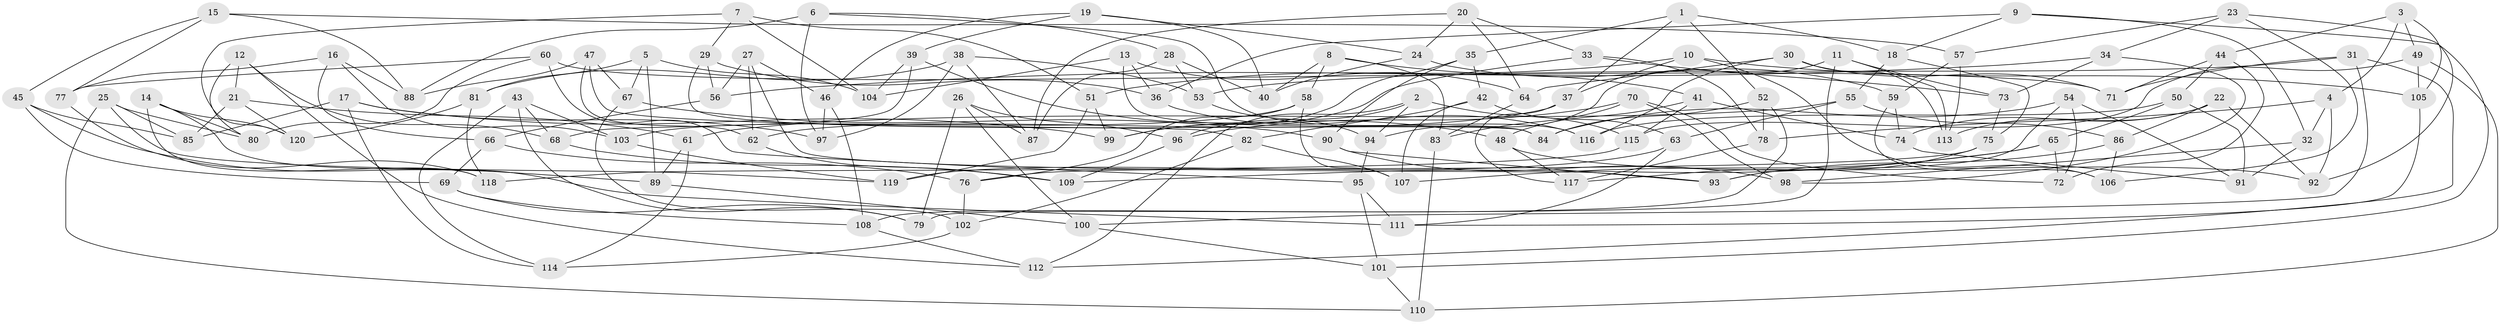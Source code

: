 // Generated by graph-tools (version 1.1) at 2025/11/02/27/25 16:11:50]
// undirected, 120 vertices, 240 edges
graph export_dot {
graph [start="1"]
  node [color=gray90,style=filled];
  1;
  2;
  3;
  4;
  5;
  6;
  7;
  8;
  9;
  10;
  11;
  12;
  13;
  14;
  15;
  16;
  17;
  18;
  19;
  20;
  21;
  22;
  23;
  24;
  25;
  26;
  27;
  28;
  29;
  30;
  31;
  32;
  33;
  34;
  35;
  36;
  37;
  38;
  39;
  40;
  41;
  42;
  43;
  44;
  45;
  46;
  47;
  48;
  49;
  50;
  51;
  52;
  53;
  54;
  55;
  56;
  57;
  58;
  59;
  60;
  61;
  62;
  63;
  64;
  65;
  66;
  67;
  68;
  69;
  70;
  71;
  72;
  73;
  74;
  75;
  76;
  77;
  78;
  79;
  80;
  81;
  82;
  83;
  84;
  85;
  86;
  87;
  88;
  89;
  90;
  91;
  92;
  93;
  94;
  95;
  96;
  97;
  98;
  99;
  100;
  101;
  102;
  103;
  104;
  105;
  106;
  107;
  108;
  109;
  110;
  111;
  112;
  113;
  114;
  115;
  116;
  117;
  118;
  119;
  120;
  1 -- 35;
  1 -- 37;
  1 -- 18;
  1 -- 52;
  2 -- 94;
  2 -- 112;
  2 -- 96;
  2 -- 115;
  3 -- 49;
  3 -- 44;
  3 -- 105;
  3 -- 4;
  4 -- 78;
  4 -- 92;
  4 -- 32;
  5 -- 81;
  5 -- 67;
  5 -- 104;
  5 -- 89;
  6 -- 97;
  6 -- 116;
  6 -- 88;
  6 -- 28;
  7 -- 51;
  7 -- 29;
  7 -- 104;
  7 -- 120;
  8 -- 41;
  8 -- 40;
  8 -- 58;
  8 -- 83;
  9 -- 101;
  9 -- 32;
  9 -- 18;
  9 -- 36;
  10 -- 37;
  10 -- 106;
  10 -- 105;
  10 -- 51;
  11 -- 113;
  11 -- 94;
  11 -- 79;
  11 -- 73;
  12 -- 112;
  12 -- 21;
  12 -- 80;
  12 -- 68;
  13 -- 84;
  13 -- 64;
  13 -- 104;
  13 -- 36;
  14 -- 118;
  14 -- 120;
  14 -- 111;
  14 -- 80;
  15 -- 57;
  15 -- 77;
  15 -- 88;
  15 -- 45;
  16 -- 77;
  16 -- 103;
  16 -- 66;
  16 -- 88;
  17 -- 99;
  17 -- 114;
  17 -- 85;
  17 -- 97;
  18 -- 75;
  18 -- 55;
  19 -- 39;
  19 -- 46;
  19 -- 24;
  19 -- 40;
  20 -- 24;
  20 -- 33;
  20 -- 64;
  20 -- 87;
  21 -- 120;
  21 -- 61;
  21 -- 85;
  22 -- 74;
  22 -- 92;
  22 -- 86;
  22 -- 113;
  23 -- 34;
  23 -- 57;
  23 -- 92;
  23 -- 106;
  24 -- 59;
  24 -- 40;
  25 -- 80;
  25 -- 110;
  25 -- 119;
  25 -- 85;
  26 -- 87;
  26 -- 79;
  26 -- 96;
  26 -- 100;
  27 -- 62;
  27 -- 46;
  27 -- 93;
  27 -- 56;
  28 -- 53;
  28 -- 40;
  28 -- 87;
  29 -- 56;
  29 -- 84;
  29 -- 36;
  30 -- 64;
  30 -- 116;
  30 -- 71;
  30 -- 113;
  31 -- 100;
  31 -- 112;
  31 -- 53;
  31 -- 71;
  32 -- 98;
  32 -- 91;
  33 -- 78;
  33 -- 73;
  33 -- 99;
  34 -- 73;
  34 -- 98;
  34 -- 56;
  35 -- 42;
  35 -- 90;
  35 -- 99;
  36 -- 116;
  37 -- 117;
  37 -- 62;
  38 -- 53;
  38 -- 87;
  38 -- 97;
  38 -- 81;
  39 -- 68;
  39 -- 48;
  39 -- 104;
  41 -- 48;
  41 -- 74;
  41 -- 115;
  42 -- 82;
  42 -- 107;
  42 -- 63;
  43 -- 114;
  43 -- 103;
  43 -- 68;
  43 -- 79;
  44 -- 72;
  44 -- 71;
  44 -- 50;
  45 -- 69;
  45 -- 85;
  45 -- 89;
  46 -- 97;
  46 -- 108;
  47 -- 82;
  47 -- 88;
  47 -- 67;
  47 -- 62;
  48 -- 92;
  48 -- 117;
  49 -- 110;
  49 -- 115;
  49 -- 105;
  50 -- 91;
  50 -- 65;
  50 -- 116;
  51 -- 119;
  51 -- 99;
  52 -- 108;
  52 -- 84;
  52 -- 78;
  53 -- 94;
  54 -- 72;
  54 -- 93;
  54 -- 84;
  54 -- 91;
  55 -- 63;
  55 -- 61;
  55 -- 86;
  56 -- 66;
  57 -- 59;
  57 -- 113;
  58 -- 103;
  58 -- 76;
  58 -- 107;
  59 -- 106;
  59 -- 74;
  60 -- 71;
  60 -- 80;
  60 -- 77;
  60 -- 95;
  61 -- 114;
  61 -- 89;
  62 -- 109;
  63 -- 119;
  63 -- 111;
  64 -- 83;
  65 -- 72;
  65 -- 107;
  65 -- 109;
  66 -- 69;
  66 -- 76;
  67 -- 90;
  67 -- 102;
  68 -- 109;
  69 -- 79;
  69 -- 108;
  70 -- 98;
  70 -- 72;
  70 -- 96;
  70 -- 83;
  73 -- 75;
  74 -- 91;
  75 -- 117;
  75 -- 76;
  76 -- 102;
  77 -- 118;
  78 -- 117;
  81 -- 118;
  81 -- 120;
  82 -- 102;
  82 -- 107;
  83 -- 110;
  86 -- 93;
  86 -- 106;
  89 -- 100;
  90 -- 98;
  90 -- 93;
  94 -- 95;
  95 -- 111;
  95 -- 101;
  96 -- 109;
  100 -- 101;
  101 -- 110;
  102 -- 114;
  103 -- 119;
  105 -- 111;
  108 -- 112;
  115 -- 118;
}
